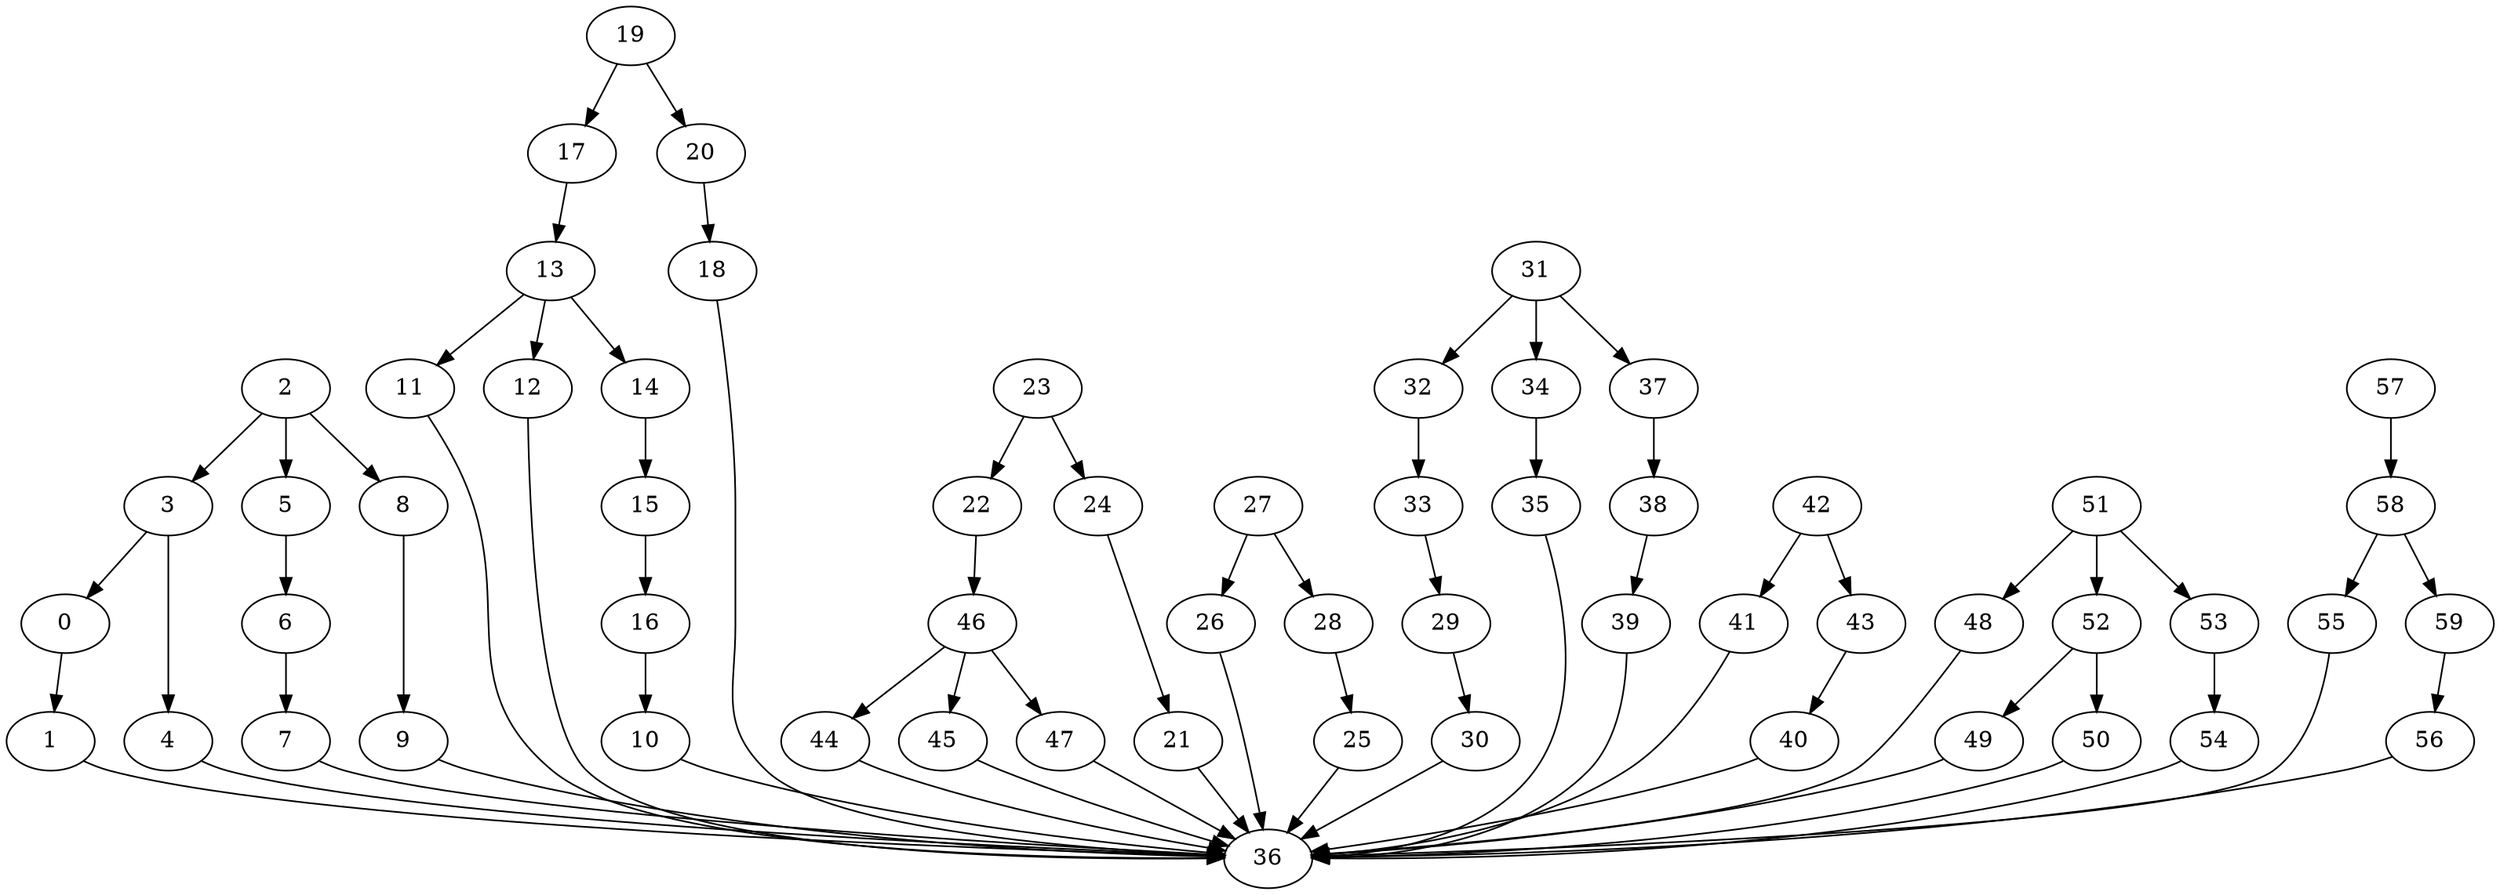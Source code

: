 strict digraph  {
0 [exec=57];
1 [exec=167];
2 [exec=174];
3 [exec=166];
4 [exec=149];
5 [exec=176];
6 [exec=196];
7 [exec=99];
8 [exec=153];
9 [exec=72];
10 [exec=171];
11 [exec=147];
12 [exec=79];
13 [exec=116];
14 [exec=74];
15 [exec=66];
16 [exec=148];
17 [exec=186];
18 [exec=130];
19 [exec=141];
20 [exec=176];
21 [exec=126];
22 [exec=79];
23 [exec=53];
24 [exec=147];
25 [exec=183];
26 [exec=184];
27 [exec=142];
28 [exec=89];
29 [exec=196];
30 [exec=80];
31 [exec=126];
32 [exec=139];
33 [exec=133];
34 [exec=143];
35 [exec=50];
36 [exec=177];
37 [exec=103];
38 [exec=65];
39 [exec=58];
40 [exec=107];
41 [exec=177];
42 [exec=171];
43 [exec=89];
44 [exec=62];
45 [exec=164];
46 [exec=78];
47 [exec=77];
48 [exec=160];
49 [exec=185];
50 [exec=73];
51 [exec=178];
52 [exec=195];
53 [exec=101];
54 [exec=178];
55 [exec=153];
56 [exec=107];
57 [exec=125];
58 [exec=70];
59 [exec=190];
0 -> 1  [comm=19];
1 -> 36  [comm=19];
2 -> 3  [comm=14];
2 -> 5  [comm=7];
2 -> 8  [comm=9];
3 -> 4  [comm=16];
3 -> 0  [comm=7];
4 -> 36  [comm=15];
5 -> 6  [comm=6];
6 -> 7  [comm=7];
7 -> 36  [comm=9];
8 -> 9  [comm=16];
9 -> 36  [comm=7];
10 -> 36  [comm=12];
11 -> 36  [comm=6];
12 -> 36  [comm=15];
13 -> 14  [comm=12];
13 -> 11  [comm=14];
13 -> 12  [comm=16];
14 -> 15  [comm=15];
15 -> 16  [comm=7];
16 -> 10  [comm=8];
17 -> 13  [comm=16];
18 -> 36  [comm=18];
19 -> 20  [comm=10];
19 -> 17  [comm=10];
20 -> 18  [comm=13];
21 -> 36  [comm=17];
22 -> 46  [comm=9];
23 -> 24  [comm=18];
23 -> 22  [comm=7];
24 -> 21  [comm=8];
25 -> 36  [comm=12];
26 -> 36  [comm=7];
27 -> 28  [comm=14];
27 -> 26  [comm=10];
28 -> 25  [comm=15];
29 -> 30  [comm=11];
30 -> 36  [comm=8];
31 -> 32  [comm=6];
31 -> 34  [comm=6];
31 -> 37  [comm=10];
32 -> 33  [comm=10];
33 -> 29  [comm=15];
34 -> 35  [comm=14];
35 -> 36  [comm=12];
37 -> 38  [comm=20];
38 -> 39  [comm=8];
39 -> 36  [comm=7];
40 -> 36  [comm=9];
41 -> 36  [comm=9];
42 -> 43  [comm=12];
42 -> 41  [comm=15];
43 -> 40  [comm=11];
44 -> 36  [comm=18];
45 -> 36  [comm=10];
46 -> 47  [comm=10];
46 -> 44  [comm=9];
46 -> 45  [comm=19];
47 -> 36  [comm=6];
48 -> 36  [comm=19];
49 -> 36  [comm=14];
50 -> 36  [comm=18];
51 -> 52  [comm=18];
51 -> 48  [comm=16];
51 -> 53  [comm=20];
52 -> 49  [comm=16];
52 -> 50  [comm=10];
53 -> 54  [comm=14];
54 -> 36  [comm=13];
55 -> 36  [comm=20];
56 -> 36  [comm=9];
57 -> 58  [comm=13];
58 -> 59  [comm=20];
58 -> 55  [comm=14];
59 -> 56  [comm=11];
}
